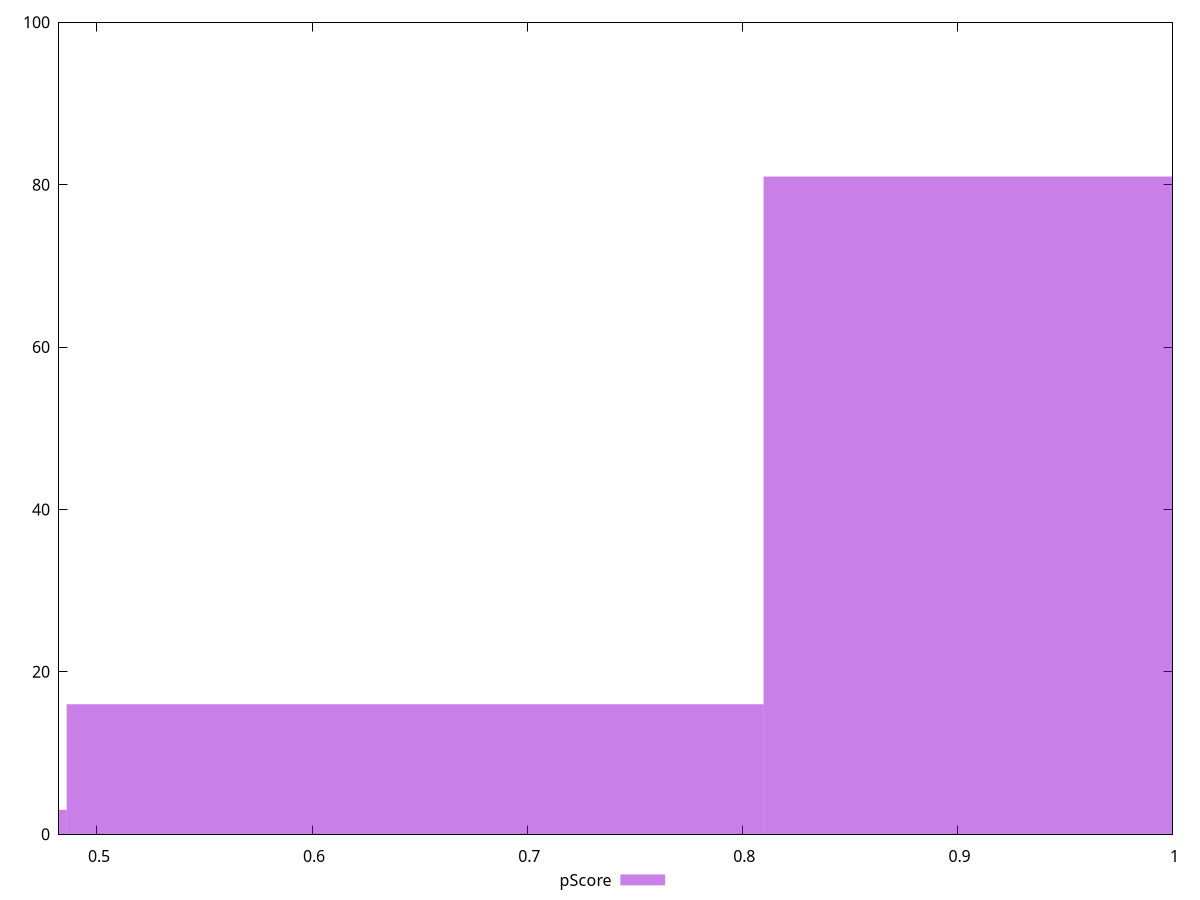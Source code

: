 reset

$pScore <<EOF
0.9718607850817658 81
0.6479071900545105 16
0.32395359502725524 3
EOF

set key outside below
set boxwidth 0.32395359502725524
set xrange [0.4823529411764706:1]
set yrange [0:100]
set trange [0:100]
set style fill transparent solid 0.5 noborder
set terminal svg size 640, 490 enhanced background rgb 'white'
set output "report_00015_2021-02-09T16-11-33.973Z/uses-http2/samples/pages+cached/pScore/histogram.svg"

plot $pScore title "pScore" with boxes

reset
